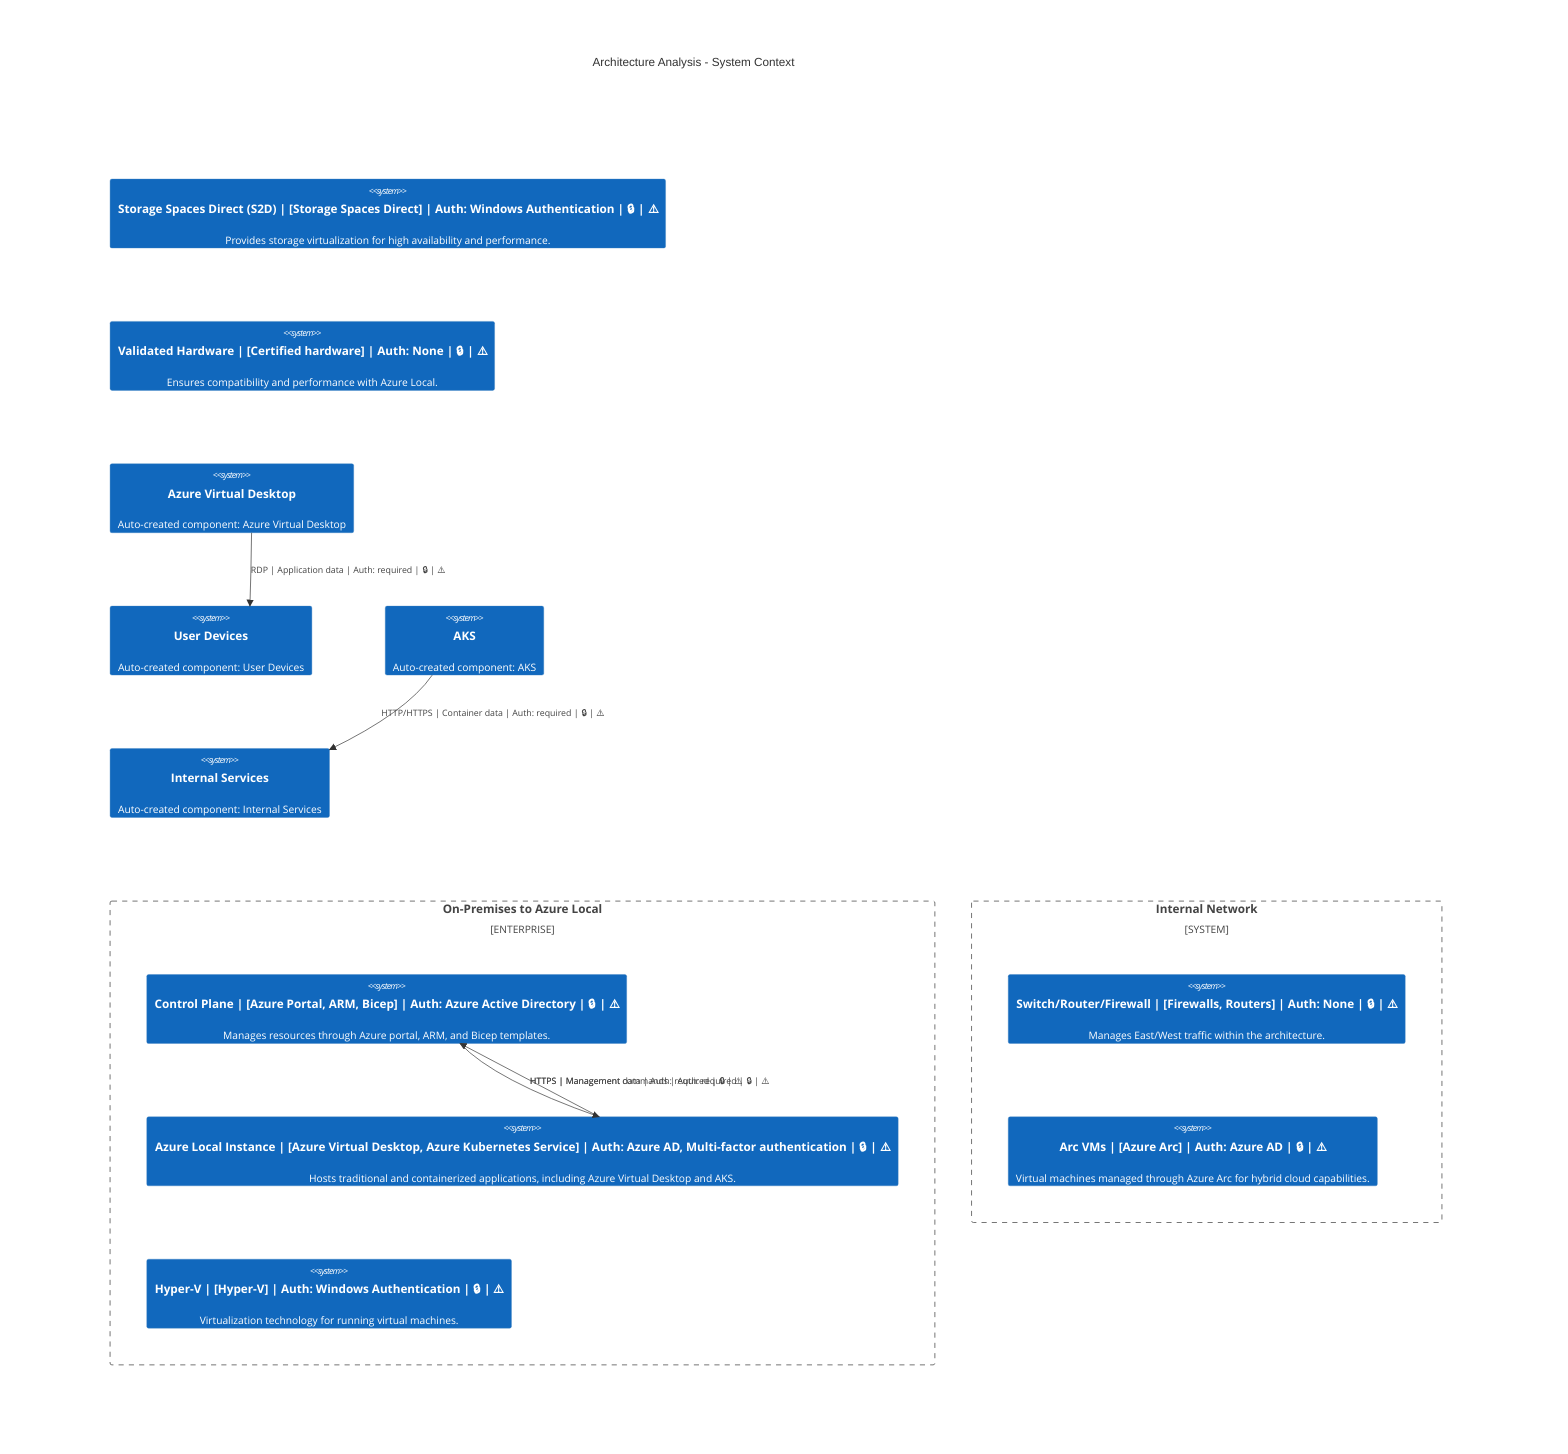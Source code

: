 C4Context
    title Architecture Analysis - System Context
    Enterprise_Boundary(tb_On_Premises_to_Azure_Local, "On-Premises to Azure Local") {
        System(Control_Plane, "Control Plane | [Azure Portal, ARM, Bicep] | Auth: Azure Active Directory | 🔒 | ⚠️", "Manages resources through Azure portal, ARM, and Bicep templates.")
        System(Azure_Local_Instance, "Azure Local Instance | [Azure Virtual Desktop, Azure Kubernetes Service] | Auth: Azure AD, Multi-factor authentication | 🔒 | ⚠️", "Hosts traditional and containerized applications, including Azure Virtual Desktop and AKS.")
        System(Hyper_V, "Hyper-V | [Hyper-V] | Auth: Windows Authentication | 🔒 | ⚠️", "Virtualization technology for running virtual machines.")
    }
    System_Boundary(tb_Internal_Network, "Internal Network") {
        System(Switch_Router_Firewall, "Switch/Router/Firewall | [Firewalls, Routers] | Auth: None | 🔒 | ⚠️", "Manages East/West traffic within the architecture.")
        System(Arc_VMs, "Arc VMs | [Azure Arc] | Auth: Azure AD | 🔒 | ⚠️", "Virtual machines managed through Azure Arc for hybrid cloud capabilities.")
    }
    System(Storage_Spaces_Direct__S2D_, "Storage Spaces Direct (S2D) | [Storage Spaces Direct] | Auth: Windows Authentication | 🔒 | ⚠️", "Provides storage virtualization for high availability and performance.")
    System(Validated_Hardware, "Validated Hardware | [Certified hardware] | Auth: None | 🔒 | ⚠️", "Ensures compatibility and performance with Azure Local.")
    System(Azure_Virtual_Desktop, "Azure Virtual Desktop", "Auto-created component: Azure Virtual Desktop")
    System(User_Devices, "User Devices", "Auto-created component: User Devices")
    System(AKS, "AKS", "Auto-created component: AKS")
    System(Internal_Services, "Internal Services", "Auto-created component: Internal Services")

    Rel(Azure_Local_Instance, Control_Plane, "HTTPS | Management data | Auth: required | 🔒 | ⚠️")
    Rel(Control_Plane, Azure_Local_Instance, "HTTPS | Management commands | Auth: required | 🔒 | ⚠️")
    Rel(Azure_Virtual_Desktop, User_Devices, "RDP | Application data | Auth: required | 🔒 | ⚠️")
    Rel(AKS, Internal_Services, "HTTP/HTTPS | Container data | Auth: required | 🔒 | ⚠️")